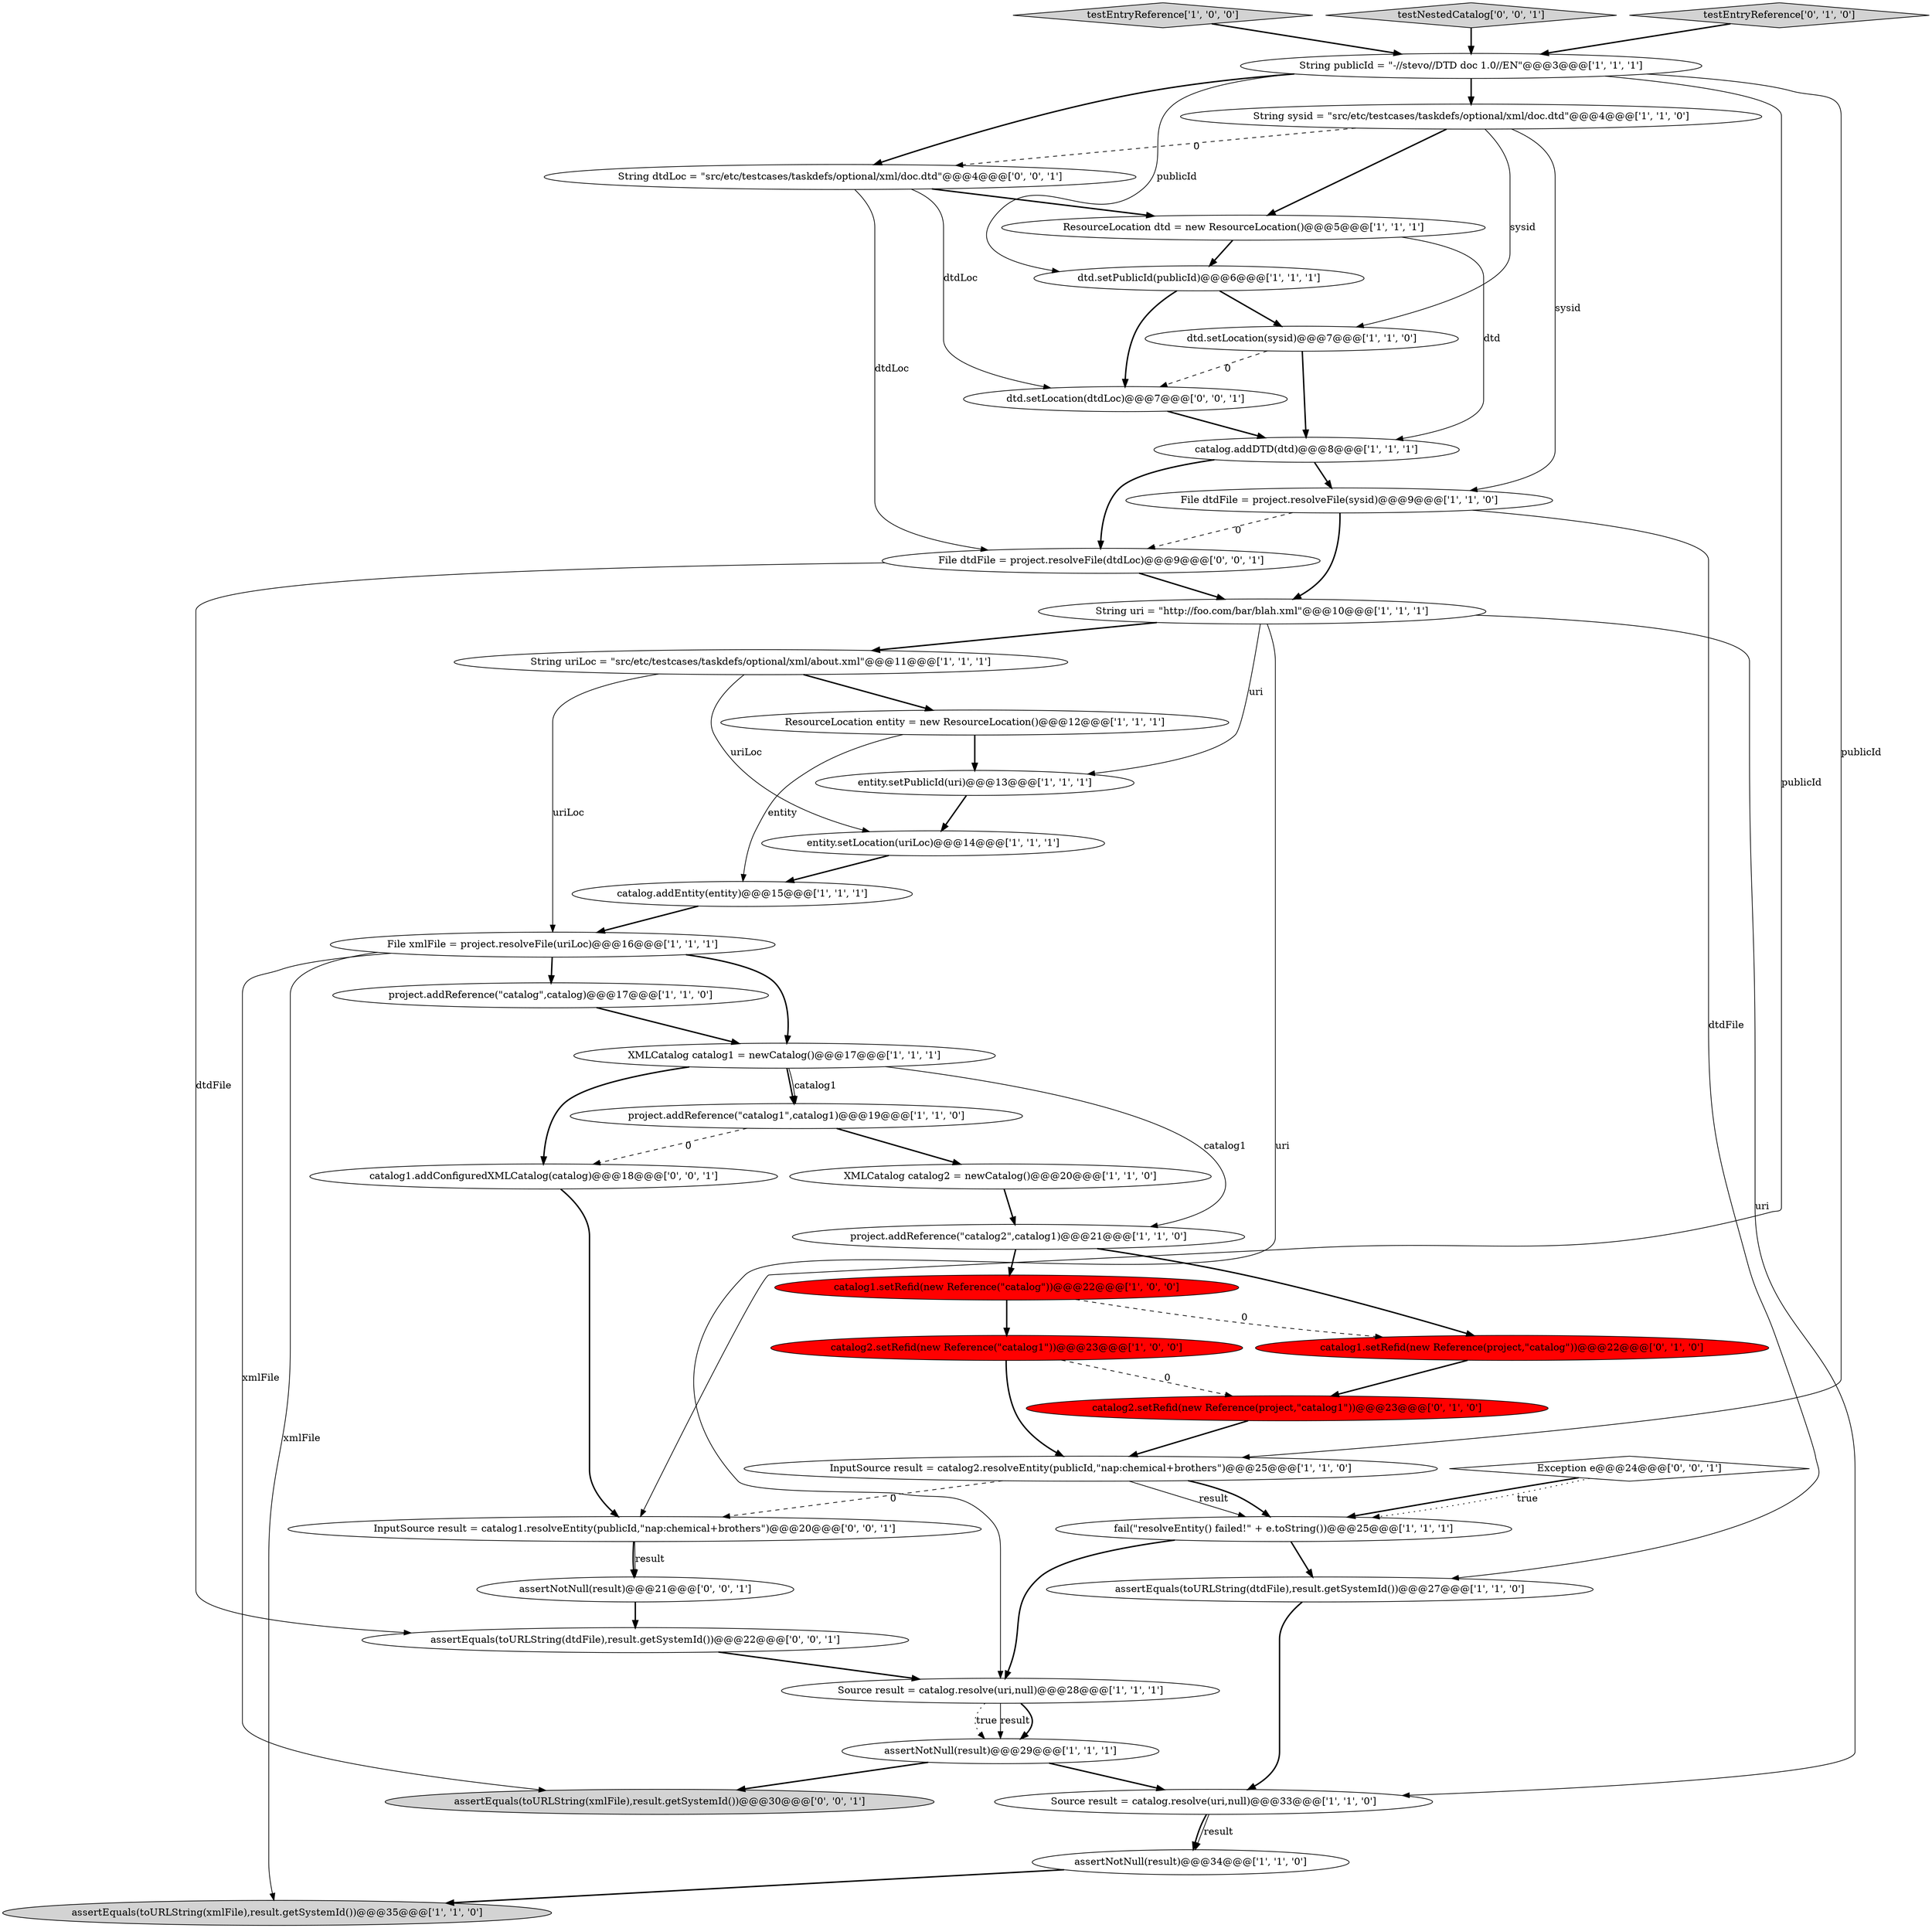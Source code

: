 digraph {
33 [style = filled, label = "dtd.setLocation(dtdLoc)@@@7@@@['0', '0', '1']", fillcolor = white, shape = ellipse image = "AAA0AAABBB3BBB"];
21 [style = filled, label = "dtd.setPublicId(publicId)@@@6@@@['1', '1', '1']", fillcolor = white, shape = ellipse image = "AAA0AAABBB1BBB"];
9 [style = filled, label = "ResourceLocation dtd = new ResourceLocation()@@@5@@@['1', '1', '1']", fillcolor = white, shape = ellipse image = "AAA0AAABBB1BBB"];
19 [style = filled, label = "fail(\"resolveEntity() failed!\" + e.toString())@@@25@@@['1', '1', '1']", fillcolor = white, shape = ellipse image = "AAA0AAABBB1BBB"];
5 [style = filled, label = "project.addReference(\"catalog2\",catalog1)@@@21@@@['1', '1', '0']", fillcolor = white, shape = ellipse image = "AAA0AAABBB1BBB"];
15 [style = filled, label = "File xmlFile = project.resolveFile(uriLoc)@@@16@@@['1', '1', '1']", fillcolor = white, shape = ellipse image = "AAA0AAABBB1BBB"];
14 [style = filled, label = "assertNotNull(result)@@@34@@@['1', '1', '0']", fillcolor = white, shape = ellipse image = "AAA0AAABBB1BBB"];
30 [style = filled, label = "catalog1.setRefid(new Reference(project,\"catalog\"))@@@22@@@['0', '1', '0']", fillcolor = red, shape = ellipse image = "AAA1AAABBB2BBB"];
25 [style = filled, label = "assertEquals(toURLString(xmlFile),result.getSystemId())@@@35@@@['1', '1', '0']", fillcolor = lightgray, shape = ellipse image = "AAA0AAABBB1BBB"];
27 [style = filled, label = "testEntryReference['1', '0', '0']", fillcolor = lightgray, shape = diamond image = "AAA0AAABBB1BBB"];
3 [style = filled, label = "entity.setLocation(uriLoc)@@@14@@@['1', '1', '1']", fillcolor = white, shape = ellipse image = "AAA0AAABBB1BBB"];
2 [style = filled, label = "File dtdFile = project.resolveFile(sysid)@@@9@@@['1', '1', '0']", fillcolor = white, shape = ellipse image = "AAA0AAABBB1BBB"];
18 [style = filled, label = "assertEquals(toURLString(dtdFile),result.getSystemId())@@@27@@@['1', '1', '0']", fillcolor = white, shape = ellipse image = "AAA0AAABBB1BBB"];
28 [style = filled, label = "catalog2.setRefid(new Reference(\"catalog1\"))@@@23@@@['1', '0', '0']", fillcolor = red, shape = ellipse image = "AAA1AAABBB1BBB"];
22 [style = filled, label = "String uriLoc = \"src/etc/testcases/taskdefs/optional/xml/about.xml\"@@@11@@@['1', '1', '1']", fillcolor = white, shape = ellipse image = "AAA0AAABBB1BBB"];
12 [style = filled, label = "String publicId = \"-//stevo//DTD doc 1.0//EN\"@@@3@@@['1', '1', '1']", fillcolor = white, shape = ellipse image = "AAA0AAABBB1BBB"];
36 [style = filled, label = "testNestedCatalog['0', '0', '1']", fillcolor = lightgray, shape = diamond image = "AAA0AAABBB3BBB"];
31 [style = filled, label = "catalog2.setRefid(new Reference(project,\"catalog1\"))@@@23@@@['0', '1', '0']", fillcolor = red, shape = ellipse image = "AAA1AAABBB2BBB"];
29 [style = filled, label = "Source result = catalog.resolve(uri,null)@@@28@@@['1', '1', '1']", fillcolor = white, shape = ellipse image = "AAA0AAABBB1BBB"];
38 [style = filled, label = "assertEquals(toURLString(xmlFile),result.getSystemId())@@@30@@@['0', '0', '1']", fillcolor = lightgray, shape = ellipse image = "AAA0AAABBB3BBB"];
41 [style = filled, label = "String dtdLoc = \"src/etc/testcases/taskdefs/optional/xml/doc.dtd\"@@@4@@@['0', '0', '1']", fillcolor = white, shape = ellipse image = "AAA0AAABBB3BBB"];
7 [style = filled, label = "XMLCatalog catalog1 = newCatalog()@@@17@@@['1', '1', '1']", fillcolor = white, shape = ellipse image = "AAA0AAABBB1BBB"];
42 [style = filled, label = "assertNotNull(result)@@@21@@@['0', '0', '1']", fillcolor = white, shape = ellipse image = "AAA0AAABBB3BBB"];
35 [style = filled, label = "InputSource result = catalog1.resolveEntity(publicId,\"nap:chemical+brothers\")@@@20@@@['0', '0', '1']", fillcolor = white, shape = ellipse image = "AAA0AAABBB3BBB"];
10 [style = filled, label = "project.addReference(\"catalog1\",catalog1)@@@19@@@['1', '1', '0']", fillcolor = white, shape = ellipse image = "AAA0AAABBB1BBB"];
17 [style = filled, label = "catalog.addDTD(dtd)@@@8@@@['1', '1', '1']", fillcolor = white, shape = ellipse image = "AAA0AAABBB1BBB"];
32 [style = filled, label = "testEntryReference['0', '1', '0']", fillcolor = lightgray, shape = diamond image = "AAA0AAABBB2BBB"];
13 [style = filled, label = "InputSource result = catalog2.resolveEntity(publicId,\"nap:chemical+brothers\")@@@25@@@['1', '1', '0']", fillcolor = white, shape = ellipse image = "AAA0AAABBB1BBB"];
40 [style = filled, label = "Exception e@@@24@@@['0', '0', '1']", fillcolor = white, shape = diamond image = "AAA0AAABBB3BBB"];
1 [style = filled, label = "dtd.setLocation(sysid)@@@7@@@['1', '1', '0']", fillcolor = white, shape = ellipse image = "AAA0AAABBB1BBB"];
4 [style = filled, label = "String uri = \"http://foo.com/bar/blah.xml\"@@@10@@@['1', '1', '1']", fillcolor = white, shape = ellipse image = "AAA0AAABBB1BBB"];
23 [style = filled, label = "entity.setPublicId(uri)@@@13@@@['1', '1', '1']", fillcolor = white, shape = ellipse image = "AAA0AAABBB1BBB"];
0 [style = filled, label = "String sysid = \"src/etc/testcases/taskdefs/optional/xml/doc.dtd\"@@@4@@@['1', '1', '0']", fillcolor = white, shape = ellipse image = "AAA0AAABBB1BBB"];
6 [style = filled, label = "catalog1.setRefid(new Reference(\"catalog\"))@@@22@@@['1', '0', '0']", fillcolor = red, shape = ellipse image = "AAA1AAABBB1BBB"];
34 [style = filled, label = "catalog1.addConfiguredXMLCatalog(catalog)@@@18@@@['0', '0', '1']", fillcolor = white, shape = ellipse image = "AAA0AAABBB3BBB"];
26 [style = filled, label = "XMLCatalog catalog2 = newCatalog()@@@20@@@['1', '1', '0']", fillcolor = white, shape = ellipse image = "AAA0AAABBB1BBB"];
20 [style = filled, label = "project.addReference(\"catalog\",catalog)@@@17@@@['1', '1', '0']", fillcolor = white, shape = ellipse image = "AAA0AAABBB1BBB"];
24 [style = filled, label = "Source result = catalog.resolve(uri,null)@@@33@@@['1', '1', '0']", fillcolor = white, shape = ellipse image = "AAA0AAABBB1BBB"];
39 [style = filled, label = "assertEquals(toURLString(dtdFile),result.getSystemId())@@@22@@@['0', '0', '1']", fillcolor = white, shape = ellipse image = "AAA0AAABBB3BBB"];
37 [style = filled, label = "File dtdFile = project.resolveFile(dtdLoc)@@@9@@@['0', '0', '1']", fillcolor = white, shape = ellipse image = "AAA0AAABBB3BBB"];
11 [style = filled, label = "catalog.addEntity(entity)@@@15@@@['1', '1', '1']", fillcolor = white, shape = ellipse image = "AAA0AAABBB1BBB"];
16 [style = filled, label = "assertNotNull(result)@@@29@@@['1', '1', '1']", fillcolor = white, shape = ellipse image = "AAA0AAABBB1BBB"];
8 [style = filled, label = "ResourceLocation entity = new ResourceLocation()@@@12@@@['1', '1', '1']", fillcolor = white, shape = ellipse image = "AAA0AAABBB1BBB"];
1->33 [style = dashed, label="0"];
9->17 [style = solid, label="dtd"];
12->35 [style = solid, label="publicId"];
0->9 [style = bold, label=""];
19->18 [style = bold, label=""];
18->24 [style = bold, label=""];
14->25 [style = bold, label=""];
12->21 [style = solid, label="publicId"];
8->23 [style = bold, label=""];
27->12 [style = bold, label=""];
15->7 [style = bold, label=""];
0->2 [style = solid, label="sysid"];
41->37 [style = solid, label="dtdLoc"];
7->10 [style = bold, label=""];
0->1 [style = solid, label="sysid"];
26->5 [style = bold, label=""];
32->12 [style = bold, label=""];
35->42 [style = bold, label=""];
33->17 [style = bold, label=""];
16->24 [style = bold, label=""];
31->13 [style = bold, label=""];
21->33 [style = bold, label=""];
19->29 [style = bold, label=""];
42->39 [style = bold, label=""];
15->38 [style = solid, label="xmlFile"];
13->35 [style = dashed, label="0"];
3->11 [style = bold, label=""];
4->29 [style = solid, label="uri"];
40->19 [style = bold, label=""];
41->33 [style = solid, label="dtdLoc"];
28->13 [style = bold, label=""];
41->9 [style = bold, label=""];
23->3 [style = bold, label=""];
10->26 [style = bold, label=""];
36->12 [style = bold, label=""];
17->37 [style = bold, label=""];
13->19 [style = solid, label="result"];
12->0 [style = bold, label=""];
2->4 [style = bold, label=""];
37->4 [style = bold, label=""];
11->15 [style = bold, label=""];
1->17 [style = bold, label=""];
24->14 [style = bold, label=""];
22->15 [style = solid, label="uriLoc"];
12->41 [style = bold, label=""];
22->8 [style = bold, label=""];
4->24 [style = solid, label="uri"];
13->19 [style = bold, label=""];
7->34 [style = bold, label=""];
29->16 [style = solid, label="result"];
0->41 [style = dashed, label="0"];
5->6 [style = bold, label=""];
17->2 [style = bold, label=""];
15->25 [style = solid, label="xmlFile"];
28->31 [style = dashed, label="0"];
30->31 [style = bold, label=""];
15->20 [style = bold, label=""];
24->14 [style = solid, label="result"];
2->37 [style = dashed, label="0"];
8->11 [style = solid, label="entity"];
21->1 [style = bold, label=""];
22->3 [style = solid, label="uriLoc"];
2->18 [style = solid, label="dtdFile"];
9->21 [style = bold, label=""];
7->10 [style = solid, label="catalog1"];
4->23 [style = solid, label="uri"];
7->5 [style = solid, label="catalog1"];
6->30 [style = dashed, label="0"];
5->30 [style = bold, label=""];
34->35 [style = bold, label=""];
12->13 [style = solid, label="publicId"];
20->7 [style = bold, label=""];
37->39 [style = solid, label="dtdFile"];
39->29 [style = bold, label=""];
35->42 [style = solid, label="result"];
29->16 [style = bold, label=""];
4->22 [style = bold, label=""];
29->16 [style = dotted, label="true"];
10->34 [style = dashed, label="0"];
16->38 [style = bold, label=""];
40->19 [style = dotted, label="true"];
6->28 [style = bold, label=""];
}
